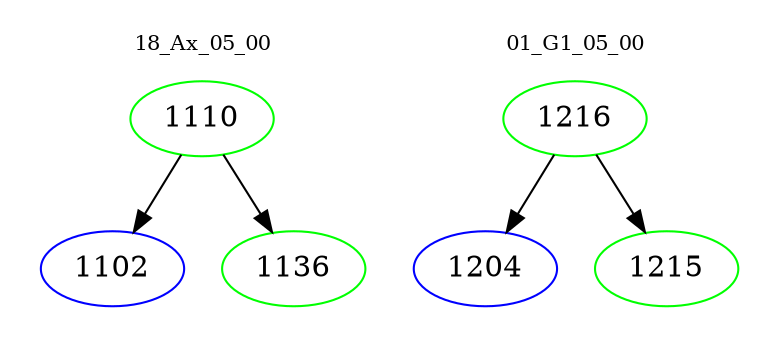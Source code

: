 digraph{
subgraph cluster_0 {
color = white
label = "18_Ax_05_00";
fontsize=10;
T0_1110 [label="1110", color="green"]
T0_1110 -> T0_1102 [color="black"]
T0_1102 [label="1102", color="blue"]
T0_1110 -> T0_1136 [color="black"]
T0_1136 [label="1136", color="green"]
}
subgraph cluster_1 {
color = white
label = "01_G1_05_00";
fontsize=10;
T1_1216 [label="1216", color="green"]
T1_1216 -> T1_1204 [color="black"]
T1_1204 [label="1204", color="blue"]
T1_1216 -> T1_1215 [color="black"]
T1_1215 [label="1215", color="green"]
}
}
